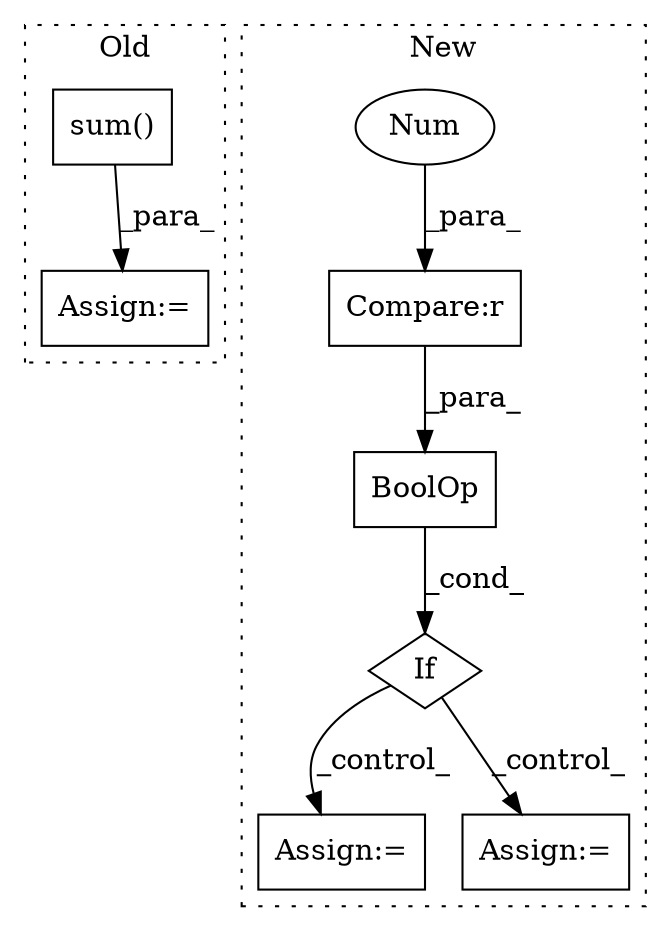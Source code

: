 digraph G {
subgraph cluster0 {
1 [label="sum()" a="75" s="5459,5512" l="51,1" shape="box"];
5 [label="Assign:=" a="68" s="5456" l="3" shape="box"];
label = "Old";
style="dotted";
}
subgraph cluster1 {
2 [label="BoolOp" a="72" s="6960" l="48" shape="box"];
3 [label="Compare:r" a="40" s="6960" l="15" shape="box"];
4 [label="If" a="96" s="6957" l="3" shape="diamond"];
6 [label="Assign:=" a="68" s="7181" l="3" shape="box"];
7 [label="Num" a="76" s="6974" l="1" shape="ellipse"];
8 [label="Assign:=" a="68" s="7091" l="3" shape="box"];
label = "New";
style="dotted";
}
1 -> 5 [label="_para_"];
2 -> 4 [label="_cond_"];
3 -> 2 [label="_para_"];
4 -> 8 [label="_control_"];
4 -> 6 [label="_control_"];
7 -> 3 [label="_para_"];
}